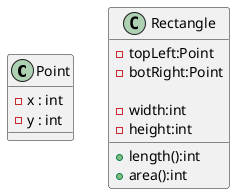 @startuml
class Point {
- x : int
- y : int
}

class Rectangle {
- topLeft:Point
- botRight:Point

- width:int
- height:int

+ length():int
+ area():int
}

@enduml